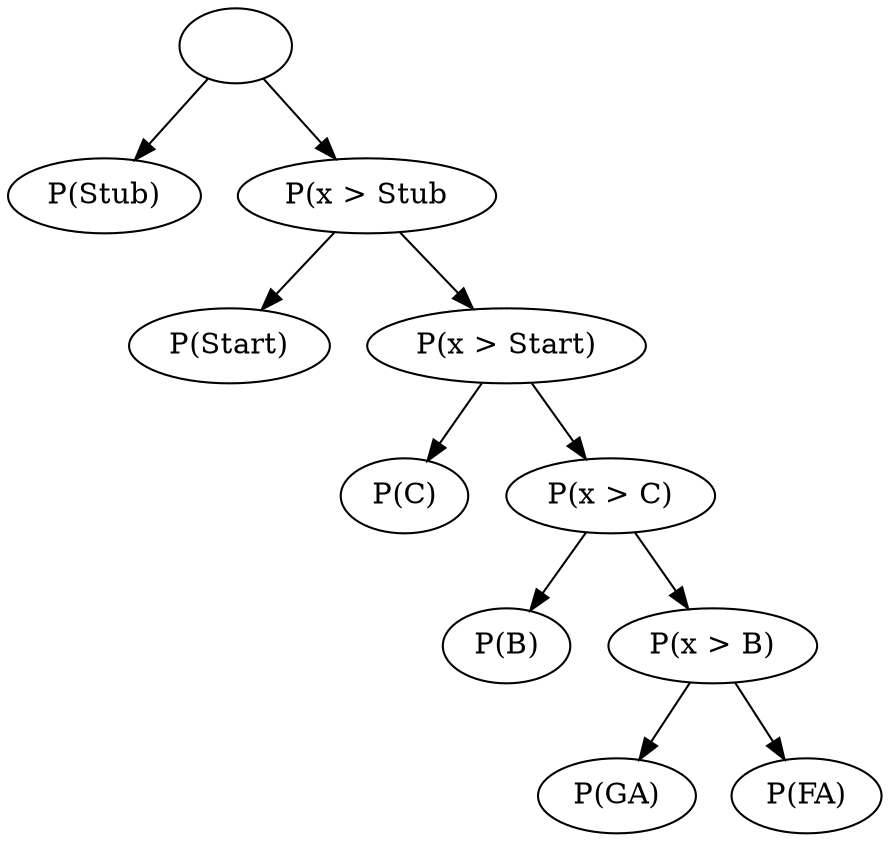 digraph {
	root [label=""]
	stub [label="P(Stub)"]
	gtstub [label="P(x > Stub"]
	start [label="P(Start)"]
	gtstart [label="P(x > Start)"]
	c [label="P(C)"]
	gtc [label="P(x > C)"]
	b [label="P(B)"]
	gtb [label="P(x > B)"]
	ga [label="P(GA)"]
	fa [label="P(FA)"]
	root -> stub
	root -> gtstub
	gtstub -> start
	gtstub -> gtstart
	gtstart -> c
	gtstart -> gtc
	gtc -> b
	gtc -> gtb
	gtb -> ga
	gtb -> fa
}
